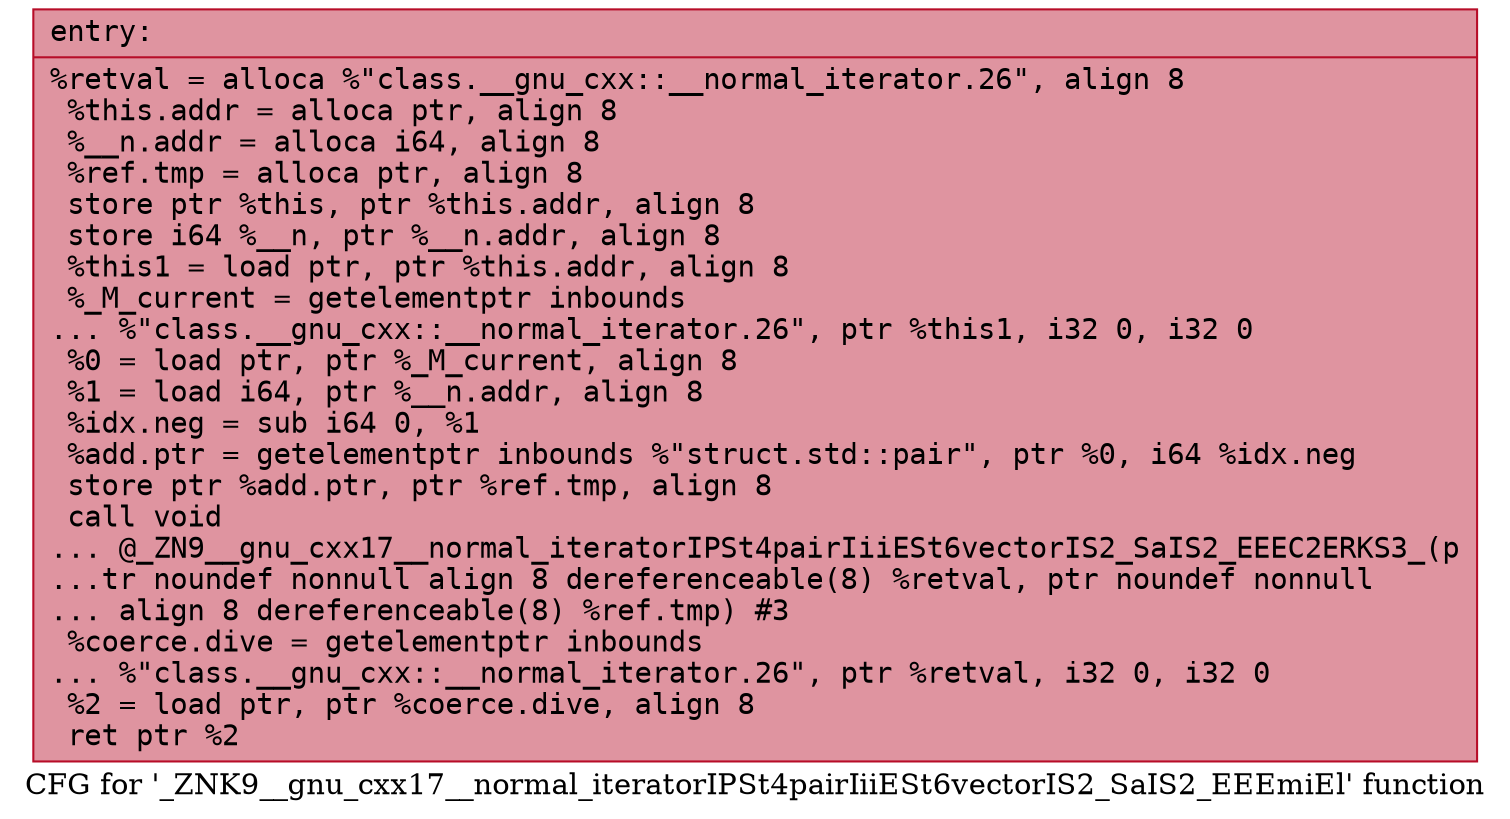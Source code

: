 digraph "CFG for '_ZNK9__gnu_cxx17__normal_iteratorIPSt4pairIiiESt6vectorIS2_SaIS2_EEEmiEl' function" {
	label="CFG for '_ZNK9__gnu_cxx17__normal_iteratorIPSt4pairIiiESt6vectorIS2_SaIS2_EEEmiEl' function";

	Node0x56307d6b1230 [shape=record,color="#b70d28ff", style=filled, fillcolor="#b70d2870" fontname="Courier",label="{entry:\l|  %retval = alloca %\"class.__gnu_cxx::__normal_iterator.26\", align 8\l  %this.addr = alloca ptr, align 8\l  %__n.addr = alloca i64, align 8\l  %ref.tmp = alloca ptr, align 8\l  store ptr %this, ptr %this.addr, align 8\l  store i64 %__n, ptr %__n.addr, align 8\l  %this1 = load ptr, ptr %this.addr, align 8\l  %_M_current = getelementptr inbounds\l... %\"class.__gnu_cxx::__normal_iterator.26\", ptr %this1, i32 0, i32 0\l  %0 = load ptr, ptr %_M_current, align 8\l  %1 = load i64, ptr %__n.addr, align 8\l  %idx.neg = sub i64 0, %1\l  %add.ptr = getelementptr inbounds %\"struct.std::pair\", ptr %0, i64 %idx.neg\l  store ptr %add.ptr, ptr %ref.tmp, align 8\l  call void\l... @_ZN9__gnu_cxx17__normal_iteratorIPSt4pairIiiESt6vectorIS2_SaIS2_EEEC2ERKS3_(p\l...tr noundef nonnull align 8 dereferenceable(8) %retval, ptr noundef nonnull\l... align 8 dereferenceable(8) %ref.tmp) #3\l  %coerce.dive = getelementptr inbounds\l... %\"class.__gnu_cxx::__normal_iterator.26\", ptr %retval, i32 0, i32 0\l  %2 = load ptr, ptr %coerce.dive, align 8\l  ret ptr %2\l}"];
}
